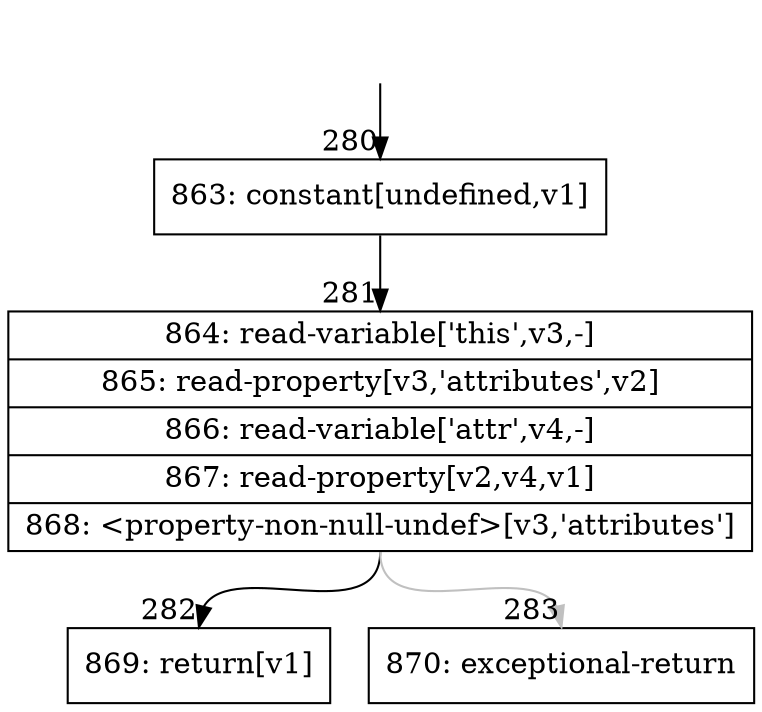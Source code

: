 digraph {
rankdir="TD"
BB_entry19[shape=none,label=""];
BB_entry19 -> BB280 [tailport=s, headport=n, headlabel="    280"]
BB280 [shape=record label="{863: constant[undefined,v1]}" ] 
BB280 -> BB281 [tailport=s, headport=n, headlabel="      281"]
BB281 [shape=record label="{864: read-variable['this',v3,-]|865: read-property[v3,'attributes',v2]|866: read-variable['attr',v4,-]|867: read-property[v2,v4,v1]|868: \<property-non-null-undef\>[v3,'attributes']}" ] 
BB281 -> BB282 [tailport=s, headport=n, headlabel="      282"]
BB281 -> BB283 [tailport=s, headport=n, color=gray, headlabel="      283"]
BB282 [shape=record label="{869: return[v1]}" ] 
BB283 [shape=record label="{870: exceptional-return}" ] 
//#$~ 289
}
